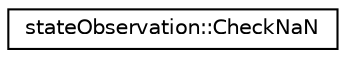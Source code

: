 digraph "Graphical Class Hierarchy"
{
 // LATEX_PDF_SIZE
  edge [fontname="Helvetica",fontsize="10",labelfontname="Helvetica",labelfontsize="10"];
  node [fontname="Helvetica",fontsize="10",shape=record];
  rankdir="LR";
  Node0 [label="stateObservation::CheckNaN",height=0.2,width=0.4,color="black", fillcolor="white", style="filled",URL="$structstateObservation_1_1CheckNaN.html",tooltip="Additional checker that allows to check for the presence of NaN values in the item."];
}
